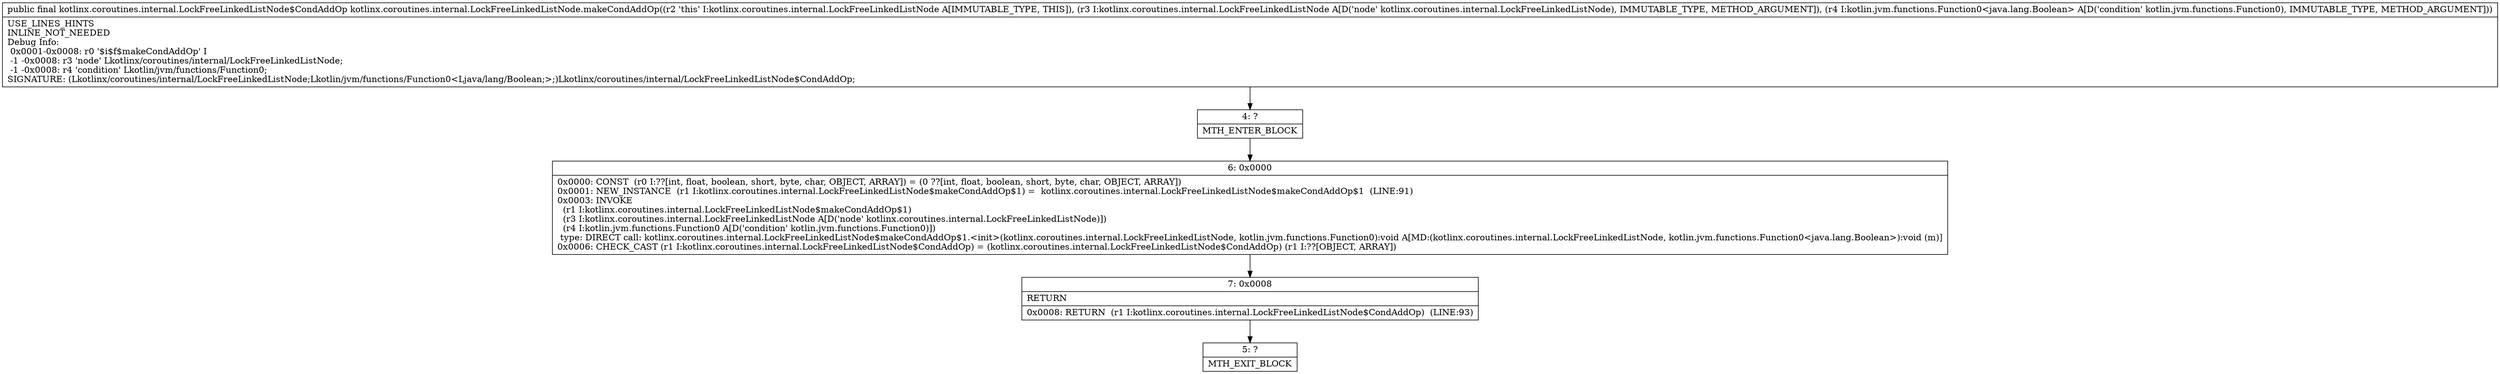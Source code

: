 digraph "CFG forkotlinx.coroutines.internal.LockFreeLinkedListNode.makeCondAddOp(Lkotlinx\/coroutines\/internal\/LockFreeLinkedListNode;Lkotlin\/jvm\/functions\/Function0;)Lkotlinx\/coroutines\/internal\/LockFreeLinkedListNode$CondAddOp;" {
Node_4 [shape=record,label="{4\:\ ?|MTH_ENTER_BLOCK\l}"];
Node_6 [shape=record,label="{6\:\ 0x0000|0x0000: CONST  (r0 I:??[int, float, boolean, short, byte, char, OBJECT, ARRAY]) = (0 ??[int, float, boolean, short, byte, char, OBJECT, ARRAY]) \l0x0001: NEW_INSTANCE  (r1 I:kotlinx.coroutines.internal.LockFreeLinkedListNode$makeCondAddOp$1) =  kotlinx.coroutines.internal.LockFreeLinkedListNode$makeCondAddOp$1  (LINE:91)\l0x0003: INVOKE  \l  (r1 I:kotlinx.coroutines.internal.LockFreeLinkedListNode$makeCondAddOp$1)\l  (r3 I:kotlinx.coroutines.internal.LockFreeLinkedListNode A[D('node' kotlinx.coroutines.internal.LockFreeLinkedListNode)])\l  (r4 I:kotlin.jvm.functions.Function0 A[D('condition' kotlin.jvm.functions.Function0)])\l type: DIRECT call: kotlinx.coroutines.internal.LockFreeLinkedListNode$makeCondAddOp$1.\<init\>(kotlinx.coroutines.internal.LockFreeLinkedListNode, kotlin.jvm.functions.Function0):void A[MD:(kotlinx.coroutines.internal.LockFreeLinkedListNode, kotlin.jvm.functions.Function0\<java.lang.Boolean\>):void (m)]\l0x0006: CHECK_CAST (r1 I:kotlinx.coroutines.internal.LockFreeLinkedListNode$CondAddOp) = (kotlinx.coroutines.internal.LockFreeLinkedListNode$CondAddOp) (r1 I:??[OBJECT, ARRAY]) \l}"];
Node_7 [shape=record,label="{7\:\ 0x0008|RETURN\l|0x0008: RETURN  (r1 I:kotlinx.coroutines.internal.LockFreeLinkedListNode$CondAddOp)  (LINE:93)\l}"];
Node_5 [shape=record,label="{5\:\ ?|MTH_EXIT_BLOCK\l}"];
MethodNode[shape=record,label="{public final kotlinx.coroutines.internal.LockFreeLinkedListNode$CondAddOp kotlinx.coroutines.internal.LockFreeLinkedListNode.makeCondAddOp((r2 'this' I:kotlinx.coroutines.internal.LockFreeLinkedListNode A[IMMUTABLE_TYPE, THIS]), (r3 I:kotlinx.coroutines.internal.LockFreeLinkedListNode A[D('node' kotlinx.coroutines.internal.LockFreeLinkedListNode), IMMUTABLE_TYPE, METHOD_ARGUMENT]), (r4 I:kotlin.jvm.functions.Function0\<java.lang.Boolean\> A[D('condition' kotlin.jvm.functions.Function0), IMMUTABLE_TYPE, METHOD_ARGUMENT]))  | USE_LINES_HINTS\lINLINE_NOT_NEEDED\lDebug Info:\l  0x0001\-0x0008: r0 '$i$f$makeCondAddOp' I\l  \-1 \-0x0008: r3 'node' Lkotlinx\/coroutines\/internal\/LockFreeLinkedListNode;\l  \-1 \-0x0008: r4 'condition' Lkotlin\/jvm\/functions\/Function0;\lSIGNATURE: (Lkotlinx\/coroutines\/internal\/LockFreeLinkedListNode;Lkotlin\/jvm\/functions\/Function0\<Ljava\/lang\/Boolean;\>;)Lkotlinx\/coroutines\/internal\/LockFreeLinkedListNode$CondAddOp;\l}"];
MethodNode -> Node_4;Node_4 -> Node_6;
Node_6 -> Node_7;
Node_7 -> Node_5;
}

